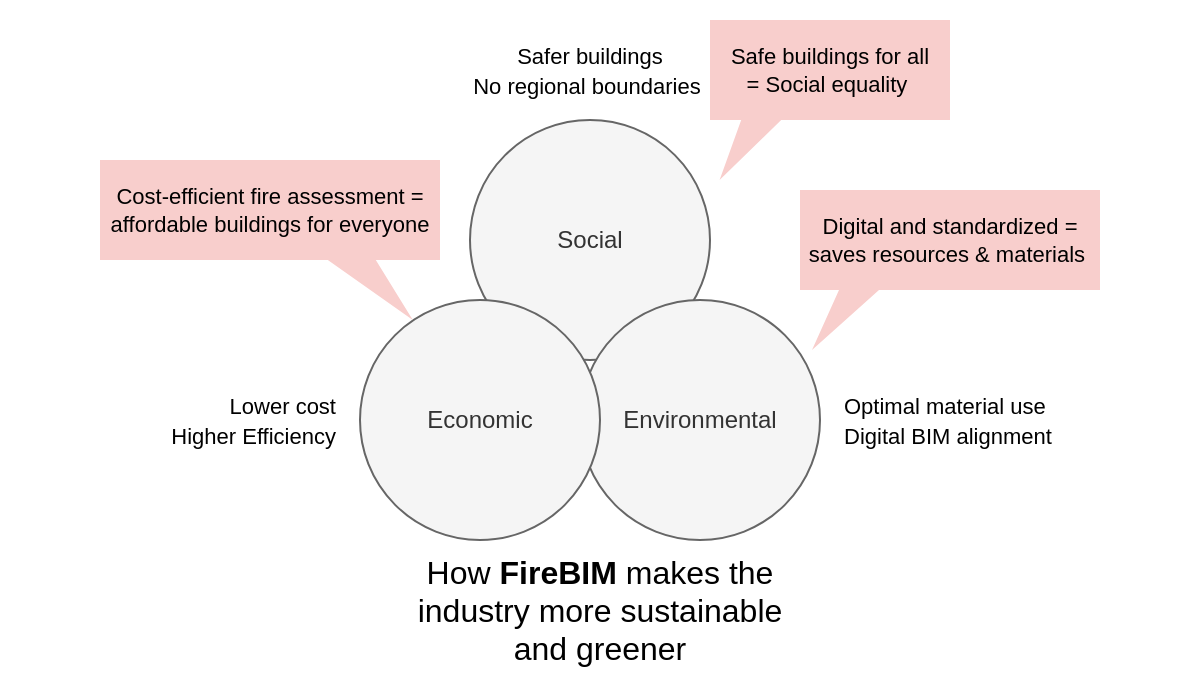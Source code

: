 <mxfile version="16.5.2" type="github">
  <diagram id="RPDIuS9xB0lEio1x4Md7" name="Page-1">
    <mxGraphModel dx="677" dy="363" grid="1" gridSize="10" guides="1" tooltips="1" connect="1" arrows="1" fold="1" page="1" pageScale="1" pageWidth="850" pageHeight="1100" math="0" shadow="0">
      <root>
        <mxCell id="0" />
        <mxCell id="1" parent="0" />
        <mxCell id="qdbTsztt1g49t_qeikrE-1" value="Social" style="ellipse;whiteSpace=wrap;html=1;fillColor=#f5f5f5;fontColor=#333333;strokeColor=#666666;" vertex="1" parent="1">
          <mxGeometry x="385" y="190" width="120" height="120" as="geometry" />
        </mxCell>
        <mxCell id="qdbTsztt1g49t_qeikrE-2" value="Environmental" style="ellipse;whiteSpace=wrap;html=1;fillColor=#f5f5f5;strokeColor=#666666;fontColor=#333333;" vertex="1" parent="1">
          <mxGeometry x="440" y="280" width="120" height="120" as="geometry" />
        </mxCell>
        <mxCell id="qdbTsztt1g49t_qeikrE-3" value="Economic" style="ellipse;whiteSpace=wrap;html=1;fillColor=#f5f5f5;strokeColor=#666666;fontColor=#333333;" vertex="1" parent="1">
          <mxGeometry x="330" y="280" width="120" height="120" as="geometry" />
        </mxCell>
        <mxCell id="qdbTsztt1g49t_qeikrE-5" value="&lt;span style=&quot;font-size: 11px&quot;&gt;Lower cost&lt;/span&gt;&lt;br&gt;&lt;span style=&quot;font-size: 11px&quot;&gt;Higher Efficiency&lt;/span&gt;" style="rounded=0;whiteSpace=wrap;html=1;strokeColor=none;fillColor=none;align=right;" vertex="1" parent="1">
          <mxGeometry x="150" y="305" width="170" height="70" as="geometry" />
        </mxCell>
        <mxCell id="qdbTsztt1g49t_qeikrE-6" value="&lt;span style=&quot;font-size: 11px&quot;&gt;Optimal material use&lt;/span&gt;&lt;br&gt;&lt;span style=&quot;font-size: 11px&quot;&gt;Digital BIM alignment&lt;/span&gt;" style="rounded=0;whiteSpace=wrap;html=1;strokeColor=none;fillColor=none;align=left;" vertex="1" parent="1">
          <mxGeometry x="570" y="305" width="170" height="70" as="geometry" />
        </mxCell>
        <mxCell id="qdbTsztt1g49t_qeikrE-7" value="&lt;span style=&quot;font-size: 11px&quot;&gt;Safer buildings&lt;br&gt;No regional&amp;nbsp;&lt;/span&gt;&lt;span style=&quot;font-size: 11px&quot;&gt;boundaries&amp;nbsp;&lt;/span&gt;" style="rounded=0;whiteSpace=wrap;html=1;strokeColor=none;fillColor=none;align=center;" vertex="1" parent="1">
          <mxGeometry x="360" y="130" width="170" height="70" as="geometry" />
        </mxCell>
        <mxCell id="qdbTsztt1g49t_qeikrE-8" value="Safe buildings for all &lt;br&gt;= Social equality&amp;nbsp;" style="shape=callout;whiteSpace=wrap;html=1;perimeter=calloutPerimeter;fontSize=11;fillColor=#f8cecc;size=30;position=0.13;position2=0.04;strokeColor=none;" vertex="1" parent="1">
          <mxGeometry x="505" y="140" width="120" height="80" as="geometry" />
        </mxCell>
        <mxCell id="qdbTsztt1g49t_qeikrE-10" value="Cost-efficient fire assessment = affordable buildings for everyone" style="shape=callout;whiteSpace=wrap;html=1;perimeter=calloutPerimeter;fontSize=11;fillColor=#f8cecc;size=30;position=0.67;position2=0.92;strokeColor=none;base=24;" vertex="1" parent="1">
          <mxGeometry x="200" y="210" width="170" height="80" as="geometry" />
        </mxCell>
        <mxCell id="qdbTsztt1g49t_qeikrE-11" value="Digital and standardized = saves resources &amp;amp; materials&amp;nbsp;" style="shape=callout;whiteSpace=wrap;html=1;perimeter=calloutPerimeter;fontSize=11;fillColor=#f8cecc;size=30;position=0.13;position2=0.04;strokeColor=none;" vertex="1" parent="1">
          <mxGeometry x="550" y="225" width="150" height="80" as="geometry" />
        </mxCell>
        <mxCell id="qdbTsztt1g49t_qeikrE-13" value="&lt;font style=&quot;font-size: 16px&quot;&gt;How &lt;b&gt;FireBIM&lt;/b&gt; makes the industry more sustainable and greener&lt;/font&gt;" style="rounded=0;whiteSpace=wrap;html=1;strokeColor=none;fillColor=none;align=center;" vertex="1" parent="1">
          <mxGeometry x="350" y="400" width="200" height="70" as="geometry" />
        </mxCell>
      </root>
    </mxGraphModel>
  </diagram>
</mxfile>
